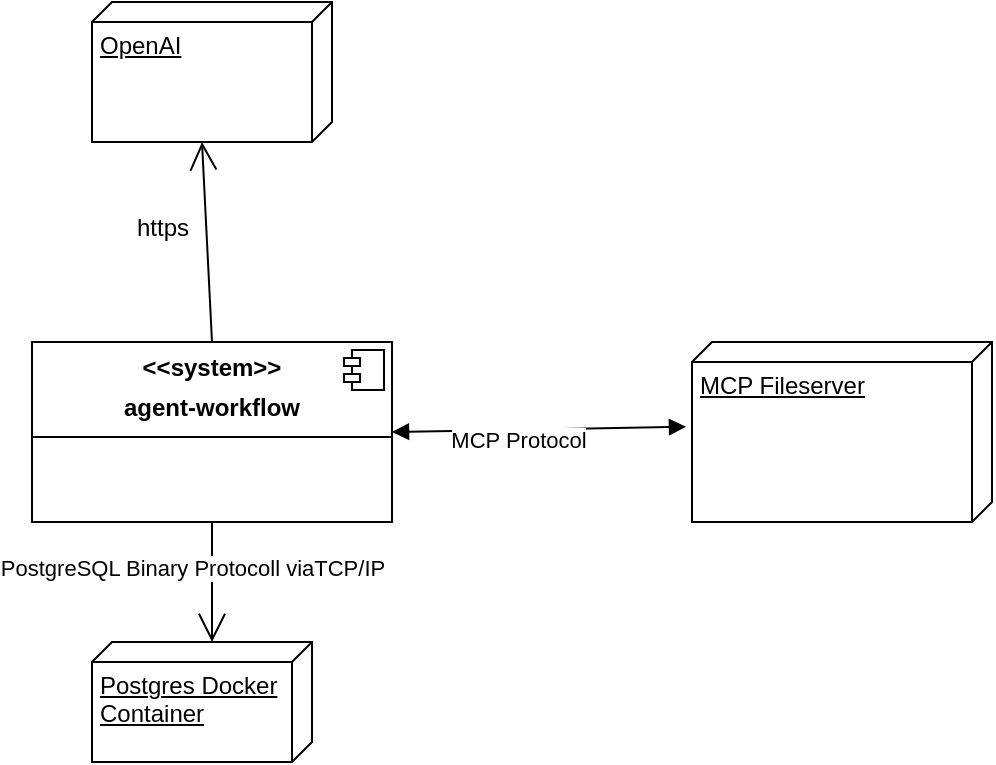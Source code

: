 <mxfile version="26.1.1">
  <diagram name="Page-1" id="b5b7bab2-c9e2-2cf4-8b2a-24fd1a2a6d21">
    <mxGraphModel dx="1050" dy="530" grid="1" gridSize="10" guides="1" tooltips="1" connect="1" arrows="1" fold="1" page="1" pageScale="1" pageWidth="827" pageHeight="1169" background="none" math="0" shadow="0">
      <root>
        <mxCell id="0" />
        <mxCell id="1" parent="0" />
        <mxCell id="KO36C8NqsJdPrD6YT3rn-1" value="&lt;p style=&quot;margin:0px;margin-top:6px;text-align:center;&quot;&gt;&lt;b&gt;&amp;lt;&amp;lt;system&amp;gt;&amp;gt;&lt;/b&gt;&lt;/p&gt;&lt;p style=&quot;margin:0px;margin-top:6px;text-align:center;&quot;&gt;&lt;b&gt;agent-workflow&lt;/b&gt;&lt;/p&gt;&lt;hr size=&quot;1&quot; style=&quot;border-style:solid;&quot;&gt;" style="align=left;overflow=fill;html=1;dropTarget=0;whiteSpace=wrap;" vertex="1" parent="1">
          <mxGeometry x="270" y="200" width="180" height="90" as="geometry" />
        </mxCell>
        <mxCell id="KO36C8NqsJdPrD6YT3rn-2" value="" style="shape=component;jettyWidth=8;jettyHeight=4;" vertex="1" parent="KO36C8NqsJdPrD6YT3rn-1">
          <mxGeometry x="1" width="20" height="20" relative="1" as="geometry">
            <mxPoint x="-24" y="4" as="offset" />
          </mxGeometry>
        </mxCell>
        <mxCell id="KO36C8NqsJdPrD6YT3rn-3" value="MCP Fileserver" style="verticalAlign=top;align=left;spacingTop=8;spacingLeft=2;spacingRight=12;shape=cube;size=10;direction=south;fontStyle=4;html=1;whiteSpace=wrap;" vertex="1" parent="1">
          <mxGeometry x="600" y="200" width="150" height="90" as="geometry" />
        </mxCell>
        <mxCell id="KO36C8NqsJdPrD6YT3rn-4" value="" style="endArrow=block;startArrow=block;endFill=1;startFill=1;html=1;rounded=0;exitX=1;exitY=0.5;exitDx=0;exitDy=0;entryX=0.471;entryY=1.02;entryDx=0;entryDy=0;entryPerimeter=0;" edge="1" parent="1" source="KO36C8NqsJdPrD6YT3rn-1" target="KO36C8NqsJdPrD6YT3rn-3">
          <mxGeometry width="160" relative="1" as="geometry">
            <mxPoint x="460" y="280" as="sourcePoint" />
            <mxPoint x="620" y="280" as="targetPoint" />
          </mxGeometry>
        </mxCell>
        <mxCell id="KO36C8NqsJdPrD6YT3rn-6" value="MCP Protocol" style="edgeLabel;html=1;align=center;verticalAlign=middle;resizable=0;points=[];" vertex="1" connectable="0" parent="KO36C8NqsJdPrD6YT3rn-4">
          <mxGeometry x="-0.151" y="-5" relative="1" as="geometry">
            <mxPoint as="offset" />
          </mxGeometry>
        </mxCell>
        <mxCell id="KO36C8NqsJdPrD6YT3rn-8" value="OpenAI" style="verticalAlign=top;align=left;spacingTop=8;spacingLeft=2;spacingRight=12;shape=cube;size=10;direction=south;fontStyle=4;html=1;whiteSpace=wrap;" vertex="1" parent="1">
          <mxGeometry x="300" y="30" width="120" height="70" as="geometry" />
        </mxCell>
        <mxCell id="KO36C8NqsJdPrD6YT3rn-10" value="" style="endArrow=open;endFill=1;endSize=12;html=1;rounded=0;entryX=0;entryY=0;entryDx=70;entryDy=65;entryPerimeter=0;exitX=0.5;exitY=0;exitDx=0;exitDy=0;" edge="1" parent="1" source="KO36C8NqsJdPrD6YT3rn-1" target="KO36C8NqsJdPrD6YT3rn-8">
          <mxGeometry width="160" relative="1" as="geometry">
            <mxPoint x="300" y="140" as="sourcePoint" />
            <mxPoint x="460" y="140" as="targetPoint" />
          </mxGeometry>
        </mxCell>
        <mxCell id="KO36C8NqsJdPrD6YT3rn-12" value="" style="endArrow=open;endFill=1;endSize=12;html=1;rounded=0;exitX=0.5;exitY=1;exitDx=0;exitDy=0;entryX=0;entryY=0;entryDx=0;entryDy=50;entryPerimeter=0;" edge="1" parent="1" source="KO36C8NqsJdPrD6YT3rn-1" target="KO36C8NqsJdPrD6YT3rn-14">
          <mxGeometry width="160" relative="1" as="geometry">
            <mxPoint x="460" y="260" as="sourcePoint" />
            <mxPoint x="370" y="340" as="targetPoint" />
          </mxGeometry>
        </mxCell>
        <mxCell id="KO36C8NqsJdPrD6YT3rn-15" value="PostgreSQL Binary Protocoll viaTCP/IP" style="edgeLabel;html=1;align=center;verticalAlign=middle;resizable=0;points=[];" vertex="1" connectable="0" parent="KO36C8NqsJdPrD6YT3rn-12">
          <mxGeometry x="-0.233" y="-3" relative="1" as="geometry">
            <mxPoint x="-7" as="offset" />
          </mxGeometry>
        </mxCell>
        <mxCell id="KO36C8NqsJdPrD6YT3rn-13" value="https" style="text;html=1;align=center;verticalAlign=middle;resizable=0;points=[];autosize=1;strokeColor=none;fillColor=none;" vertex="1" parent="1">
          <mxGeometry x="310" y="128" width="50" height="30" as="geometry" />
        </mxCell>
        <mxCell id="KO36C8NqsJdPrD6YT3rn-14" value="Postgres Docker Container" style="verticalAlign=top;align=left;spacingTop=8;spacingLeft=2;spacingRight=12;shape=cube;size=10;direction=south;fontStyle=4;html=1;whiteSpace=wrap;" vertex="1" parent="1">
          <mxGeometry x="300" y="350" width="110" height="60" as="geometry" />
        </mxCell>
      </root>
    </mxGraphModel>
  </diagram>
</mxfile>
